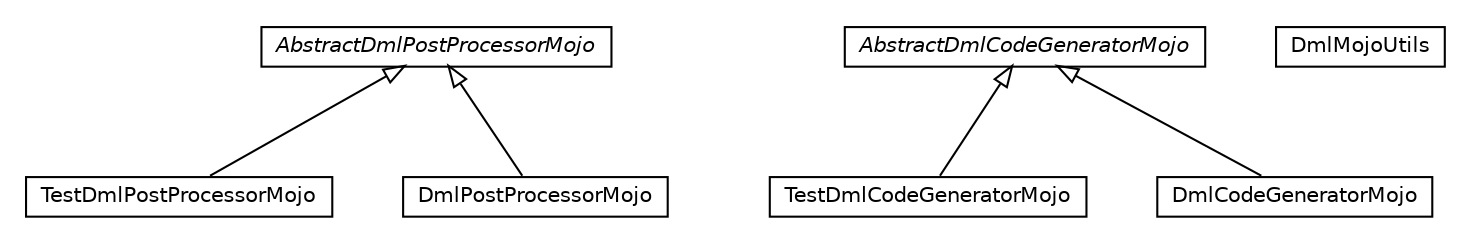 #!/usr/local/bin/dot
#
# Class diagram 
# Generated by UMLGraph version 5.1 (http://www.umlgraph.org/)
#

digraph G {
	edge [fontname="Helvetica",fontsize=10,labelfontname="Helvetica",labelfontsize=10];
	node [fontname="Helvetica",fontsize=10,shape=plaintext];
	nodesep=0.25;
	ranksep=0.5;
	// dml.maven.TestDmlPostProcessorMojo
	c1132 [label=<<table title="dml.maven.TestDmlPostProcessorMojo" border="0" cellborder="1" cellspacing="0" cellpadding="2" port="p" href="./TestDmlPostProcessorMojo.html">
		<tr><td><table border="0" cellspacing="0" cellpadding="1">
<tr><td align="center" balign="center"> TestDmlPostProcessorMojo </td></tr>
		</table></td></tr>
		</table>>, fontname="Helvetica", fontcolor="black", fontsize=10.0];
	// dml.maven.TestDmlCodeGeneratorMojo
	c1133 [label=<<table title="dml.maven.TestDmlCodeGeneratorMojo" border="0" cellborder="1" cellspacing="0" cellpadding="2" port="p" href="./TestDmlCodeGeneratorMojo.html">
		<tr><td><table border="0" cellspacing="0" cellpadding="1">
<tr><td align="center" balign="center"> TestDmlCodeGeneratorMojo </td></tr>
		</table></td></tr>
		</table>>, fontname="Helvetica", fontcolor="black", fontsize=10.0];
	// dml.maven.DmlPostProcessorMojo
	c1134 [label=<<table title="dml.maven.DmlPostProcessorMojo" border="0" cellborder="1" cellspacing="0" cellpadding="2" port="p" href="./DmlPostProcessorMojo.html">
		<tr><td><table border="0" cellspacing="0" cellpadding="1">
<tr><td align="center" balign="center"> DmlPostProcessorMojo </td></tr>
		</table></td></tr>
		</table>>, fontname="Helvetica", fontcolor="black", fontsize=10.0];
	// dml.maven.DmlMojoUtils
	c1135 [label=<<table title="dml.maven.DmlMojoUtils" border="0" cellborder="1" cellspacing="0" cellpadding="2" port="p" href="./DmlMojoUtils.html">
		<tr><td><table border="0" cellspacing="0" cellpadding="1">
<tr><td align="center" balign="center"> DmlMojoUtils </td></tr>
		</table></td></tr>
		</table>>, fontname="Helvetica", fontcolor="black", fontsize=10.0];
	// dml.maven.DmlCodeGeneratorMojo
	c1136 [label=<<table title="dml.maven.DmlCodeGeneratorMojo" border="0" cellborder="1" cellspacing="0" cellpadding="2" port="p" href="./DmlCodeGeneratorMojo.html">
		<tr><td><table border="0" cellspacing="0" cellpadding="1">
<tr><td align="center" balign="center"> DmlCodeGeneratorMojo </td></tr>
		</table></td></tr>
		</table>>, fontname="Helvetica", fontcolor="black", fontsize=10.0];
	// dml.maven.AbstractDmlPostProcessorMojo
	c1137 [label=<<table title="dml.maven.AbstractDmlPostProcessorMojo" border="0" cellborder="1" cellspacing="0" cellpadding="2" port="p" href="./AbstractDmlPostProcessorMojo.html">
		<tr><td><table border="0" cellspacing="0" cellpadding="1">
<tr><td align="center" balign="center"><font face="Helvetica-Oblique"> AbstractDmlPostProcessorMojo </font></td></tr>
		</table></td></tr>
		</table>>, fontname="Helvetica", fontcolor="black", fontsize=10.0];
	// dml.maven.AbstractDmlCodeGeneratorMojo
	c1138 [label=<<table title="dml.maven.AbstractDmlCodeGeneratorMojo" border="0" cellborder="1" cellspacing="0" cellpadding="2" port="p" href="./AbstractDmlCodeGeneratorMojo.html">
		<tr><td><table border="0" cellspacing="0" cellpadding="1">
<tr><td align="center" balign="center"><font face="Helvetica-Oblique"> AbstractDmlCodeGeneratorMojo </font></td></tr>
		</table></td></tr>
		</table>>, fontname="Helvetica", fontcolor="black", fontsize=10.0];
	//dml.maven.TestDmlPostProcessorMojo extends dml.maven.AbstractDmlPostProcessorMojo
	c1137:p -> c1132:p [dir=back,arrowtail=empty];
	//dml.maven.TestDmlCodeGeneratorMojo extends dml.maven.AbstractDmlCodeGeneratorMojo
	c1138:p -> c1133:p [dir=back,arrowtail=empty];
	//dml.maven.DmlPostProcessorMojo extends dml.maven.AbstractDmlPostProcessorMojo
	c1137:p -> c1134:p [dir=back,arrowtail=empty];
	//dml.maven.DmlCodeGeneratorMojo extends dml.maven.AbstractDmlCodeGeneratorMojo
	c1138:p -> c1136:p [dir=back,arrowtail=empty];
}

